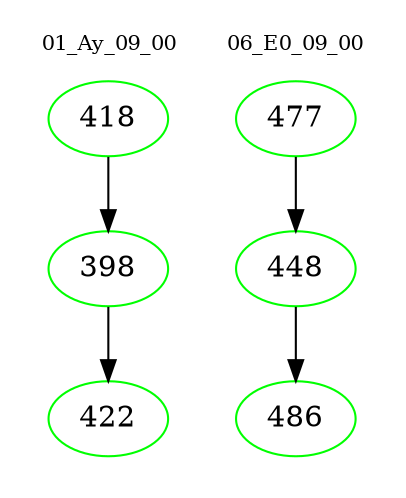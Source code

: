 digraph{
subgraph cluster_0 {
color = white
label = "01_Ay_09_00";
fontsize=10;
T0_418 [label="418", color="green"]
T0_418 -> T0_398 [color="black"]
T0_398 [label="398", color="green"]
T0_398 -> T0_422 [color="black"]
T0_422 [label="422", color="green"]
}
subgraph cluster_1 {
color = white
label = "06_E0_09_00";
fontsize=10;
T1_477 [label="477", color="green"]
T1_477 -> T1_448 [color="black"]
T1_448 [label="448", color="green"]
T1_448 -> T1_486 [color="black"]
T1_486 [label="486", color="green"]
}
}
